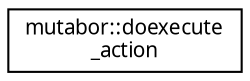 digraph "Grafische Darstellung der Klassenhierarchie"
{
  edge [fontname="Sans",fontsize="10",labelfontname="Sans",labelfontsize="10"];
  node [fontname="Sans",fontsize="10",shape=record];
  rankdir="LR";
  Node0 [label="mutabor::doexecute\l_action",height=0.2,width=0.4,color="black", fillcolor="white", style="filled",URL="$d0/d36/structmutabor_1_1doexecute__action.html"];
}

